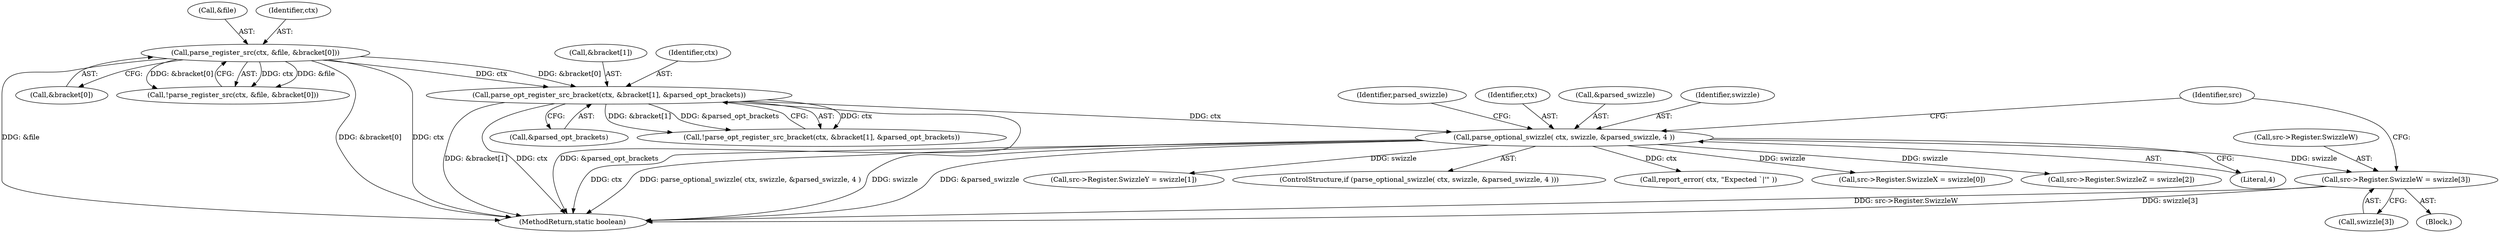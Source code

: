 digraph "0_virglrenderer_e534b51ca3c3cd25f3990589932a9ed711c59b27@array" {
"1002072" [label="(Call,src->Register.SwizzleW = swizzle[3])"];
"1002035" [label="(Call,parse_optional_swizzle( ctx, swizzle, &parsed_swizzle, 4 ))"];
"1001844" [label="(Call,parse_opt_register_src_bracket(ctx, &bracket[1], &parsed_opt_brackets))"];
"1001832" [label="(Call,parse_register_src(ctx, &file, &bracket[0]))"];
"1001844" [label="(Call,parse_opt_register_src_bracket(ctx, &bracket[1], &parsed_opt_brackets))"];
"1002043" [label="(Identifier,parsed_swizzle)"];
"1001832" [label="(Call,parse_register_src(ctx, &file, &bracket[0]))"];
"1002063" [label="(Call,src->Register.SwizzleZ = swizzle[2])"];
"1002036" [label="(Identifier,ctx)"];
"1002040" [label="(Literal,4)"];
"1002038" [label="(Call,&parsed_swizzle)"];
"1001834" [label="(Call,&file)"];
"1002072" [label="(Call,src->Register.SwizzleW = swizzle[3])"];
"1004155" [label="(MethodReturn,static boolean)"];
"1002054" [label="(Call,src->Register.SwizzleY = swizzle[1])"];
"1002034" [label="(ControlStructure,if (parse_optional_swizzle( ctx, swizzle, &parsed_swizzle, 4 )))"];
"1001833" [label="(Identifier,ctx)"];
"1001843" [label="(Call,!parse_opt_register_src_bracket(ctx, &bracket[1], &parsed_opt_brackets))"];
"1002101" [label="(Call,report_error( ctx, \"Expected `|'\" ))"];
"1002078" [label="(Call,swizzle[3])"];
"1001846" [label="(Call,&bracket[1])"];
"1002073" [label="(Call,src->Register.SwizzleW)"];
"1002084" [label="(Identifier,src)"];
"1001836" [label="(Call,&bracket[0])"];
"1001845" [label="(Identifier,ctx)"];
"1002035" [label="(Call,parse_optional_swizzle( ctx, swizzle, &parsed_swizzle, 4 ))"];
"1002045" [label="(Call,src->Register.SwizzleX = swizzle[0])"];
"1002044" [label="(Block,)"];
"1002037" [label="(Identifier,swizzle)"];
"1001831" [label="(Call,!parse_register_src(ctx, &file, &bracket[0]))"];
"1001850" [label="(Call,&parsed_opt_brackets)"];
"1002072" -> "1002044"  [label="AST: "];
"1002072" -> "1002078"  [label="CFG: "];
"1002073" -> "1002072"  [label="AST: "];
"1002078" -> "1002072"  [label="AST: "];
"1002084" -> "1002072"  [label="CFG: "];
"1002072" -> "1004155"  [label="DDG: src->Register.SwizzleW"];
"1002072" -> "1004155"  [label="DDG: swizzle[3]"];
"1002035" -> "1002072"  [label="DDG: swizzle"];
"1002035" -> "1002034"  [label="AST: "];
"1002035" -> "1002040"  [label="CFG: "];
"1002036" -> "1002035"  [label="AST: "];
"1002037" -> "1002035"  [label="AST: "];
"1002038" -> "1002035"  [label="AST: "];
"1002040" -> "1002035"  [label="AST: "];
"1002043" -> "1002035"  [label="CFG: "];
"1002084" -> "1002035"  [label="CFG: "];
"1002035" -> "1004155"  [label="DDG: &parsed_swizzle"];
"1002035" -> "1004155"  [label="DDG: ctx"];
"1002035" -> "1004155"  [label="DDG: parse_optional_swizzle( ctx, swizzle, &parsed_swizzle, 4 )"];
"1002035" -> "1004155"  [label="DDG: swizzle"];
"1001844" -> "1002035"  [label="DDG: ctx"];
"1002035" -> "1002045"  [label="DDG: swizzle"];
"1002035" -> "1002054"  [label="DDG: swizzle"];
"1002035" -> "1002063"  [label="DDG: swizzle"];
"1002035" -> "1002101"  [label="DDG: ctx"];
"1001844" -> "1001843"  [label="AST: "];
"1001844" -> "1001850"  [label="CFG: "];
"1001845" -> "1001844"  [label="AST: "];
"1001846" -> "1001844"  [label="AST: "];
"1001850" -> "1001844"  [label="AST: "];
"1001843" -> "1001844"  [label="CFG: "];
"1001844" -> "1004155"  [label="DDG: &parsed_opt_brackets"];
"1001844" -> "1004155"  [label="DDG: &bracket[1]"];
"1001844" -> "1004155"  [label="DDG: ctx"];
"1001844" -> "1001843"  [label="DDG: ctx"];
"1001844" -> "1001843"  [label="DDG: &bracket[1]"];
"1001844" -> "1001843"  [label="DDG: &parsed_opt_brackets"];
"1001832" -> "1001844"  [label="DDG: ctx"];
"1001832" -> "1001844"  [label="DDG: &bracket[0]"];
"1001832" -> "1001831"  [label="AST: "];
"1001832" -> "1001836"  [label="CFG: "];
"1001833" -> "1001832"  [label="AST: "];
"1001834" -> "1001832"  [label="AST: "];
"1001836" -> "1001832"  [label="AST: "];
"1001831" -> "1001832"  [label="CFG: "];
"1001832" -> "1004155"  [label="DDG: ctx"];
"1001832" -> "1004155"  [label="DDG: &file"];
"1001832" -> "1004155"  [label="DDG: &bracket[0]"];
"1001832" -> "1001831"  [label="DDG: ctx"];
"1001832" -> "1001831"  [label="DDG: &file"];
"1001832" -> "1001831"  [label="DDG: &bracket[0]"];
}

